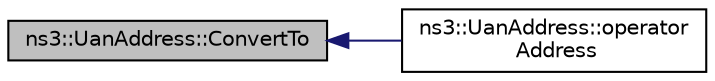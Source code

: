 digraph "ns3::UanAddress::ConvertTo"
{
  edge [fontname="Helvetica",fontsize="10",labelfontname="Helvetica",labelfontsize="10"];
  node [fontname="Helvetica",fontsize="10",shape=record];
  rankdir="LR";
  Node1 [label="ns3::UanAddress::ConvertTo",height=0.2,width=0.4,color="black", fillcolor="grey75", style="filled", fontcolor="black"];
  Node1 -> Node2 [dir="back",color="midnightblue",fontsize="10",style="solid"];
  Node2 [label="ns3::UanAddress::operator\l Address",height=0.2,width=0.4,color="black", fillcolor="white", style="filled",URL="$d4/d5c/classns3_1_1UanAddress.html#abf6e11d533d02b97931446e5825ef51c"];
}
